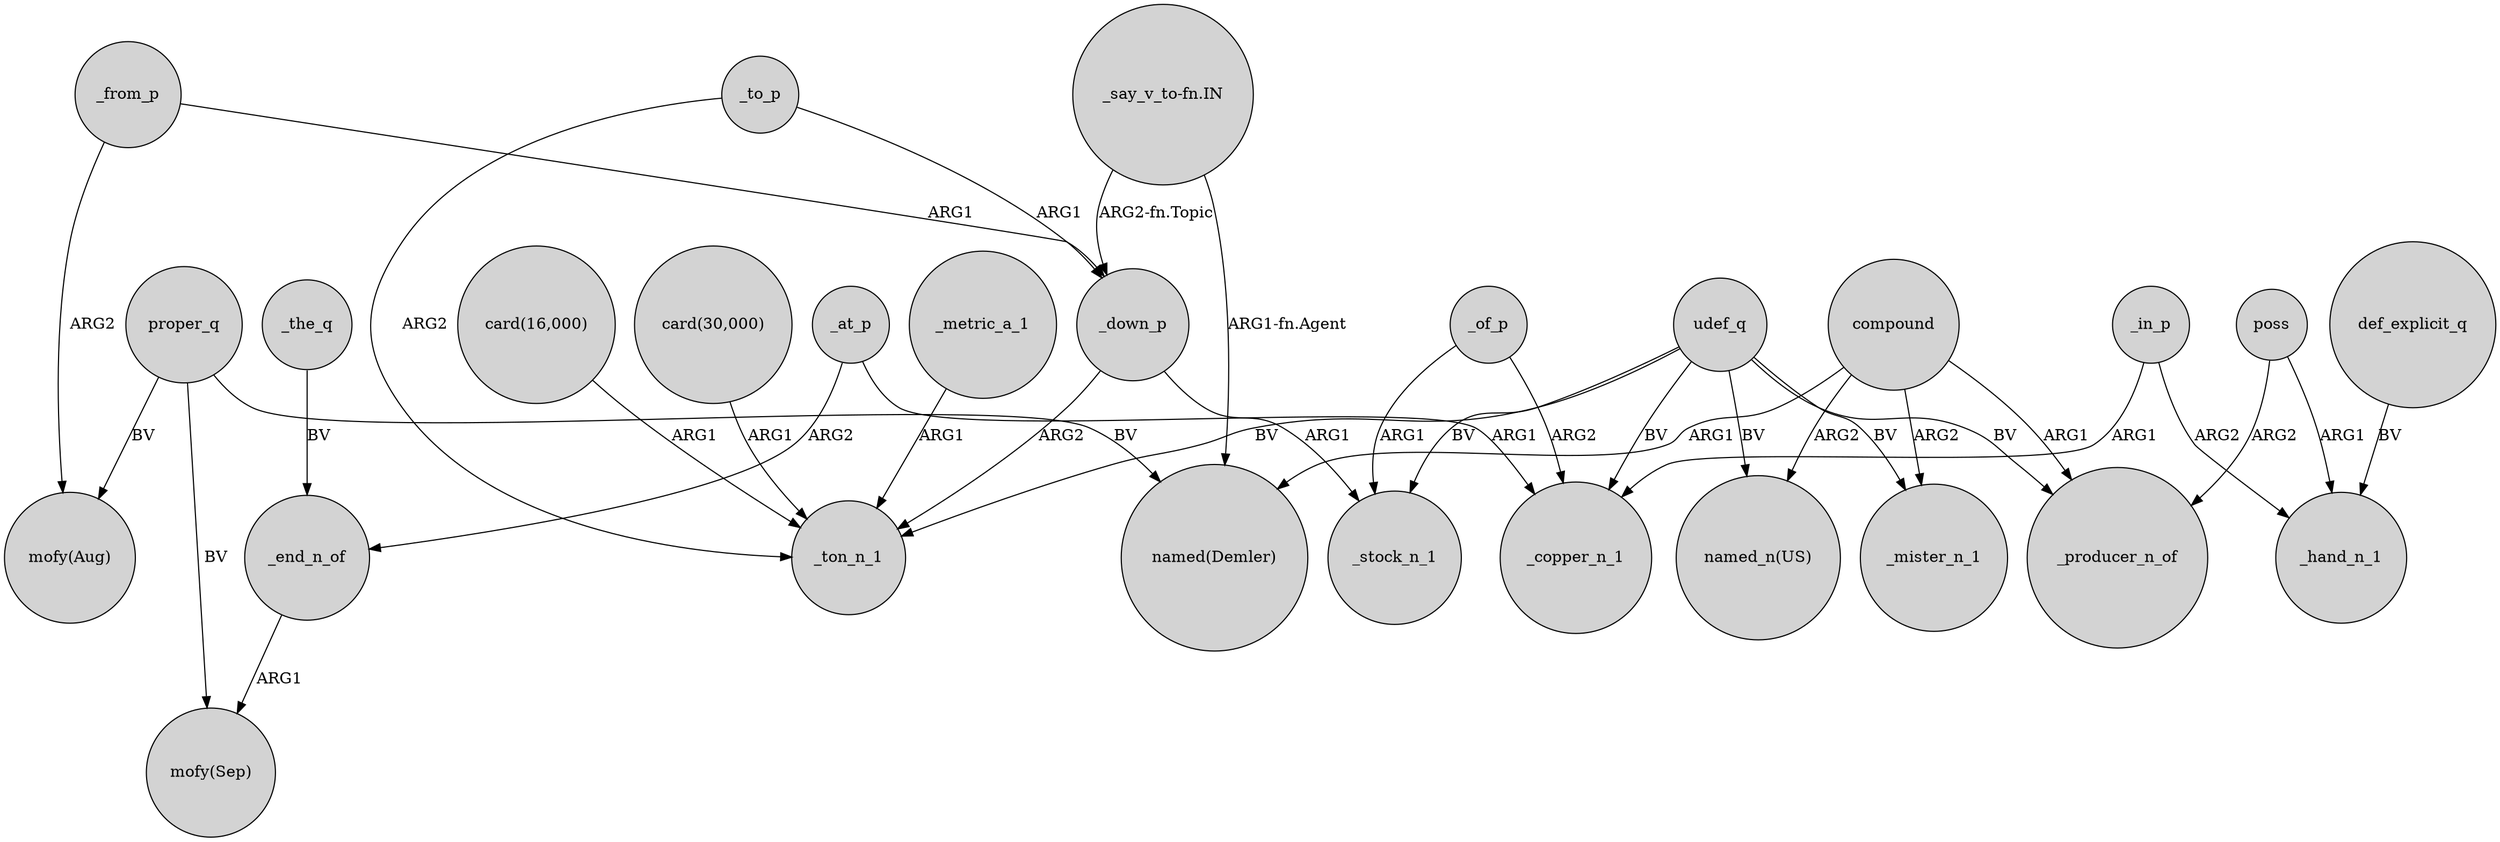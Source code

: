 digraph {
	node [shape=circle style=filled]
	udef_q -> _copper_n_1 [label=BV]
	compound -> _producer_n_of [label=ARG1]
	udef_q -> "named_n(US)" [label=BV]
	_down_p -> _ton_n_1 [label=ARG2]
	poss -> _producer_n_of [label=ARG2]
	"card(16,000)" -> _ton_n_1 [label=ARG1]
	_the_q -> _end_n_of [label=BV]
	_at_p -> _end_n_of [label=ARG2]
	compound -> _mister_n_1 [label=ARG2]
	_from_p -> _down_p [label=ARG1]
	udef_q -> _mister_n_1 [label=BV]
	_in_p -> _hand_n_1 [label=ARG2]
	proper_q -> "mofy(Sep)" [label=BV]
	"card(30,000)" -> _ton_n_1 [label=ARG1]
	compound -> "named_n(US)" [label=ARG2]
	_end_n_of -> "mofy(Sep)" [label=ARG1]
	def_explicit_q -> _hand_n_1 [label=BV]
	_of_p -> _stock_n_1 [label=ARG1]
	_of_p -> _copper_n_1 [label=ARG2]
	udef_q -> _stock_n_1 [label=BV]
	proper_q -> "mofy(Aug)" [label=BV]
	_in_p -> _copper_n_1 [label=ARG1]
	_metric_a_1 -> _ton_n_1 [label=ARG1]
	_from_p -> "mofy(Aug)" [label=ARG2]
	poss -> _hand_n_1 [label=ARG1]
	compound -> "named(Demler)" [label=ARG1]
	_at_p -> _copper_n_1 [label=ARG1]
	_to_p -> _down_p [label=ARG1]
	"_say_v_to-fn.IN" -> "named(Demler)" [label="ARG1-fn.Agent"]
	proper_q -> "named(Demler)" [label=BV]
	udef_q -> _producer_n_of [label=BV]
	"_say_v_to-fn.IN" -> _down_p [label="ARG2-fn.Topic"]
	udef_q -> _ton_n_1 [label=BV]
	_to_p -> _ton_n_1 [label=ARG2]
	_down_p -> _stock_n_1 [label=ARG1]
}
